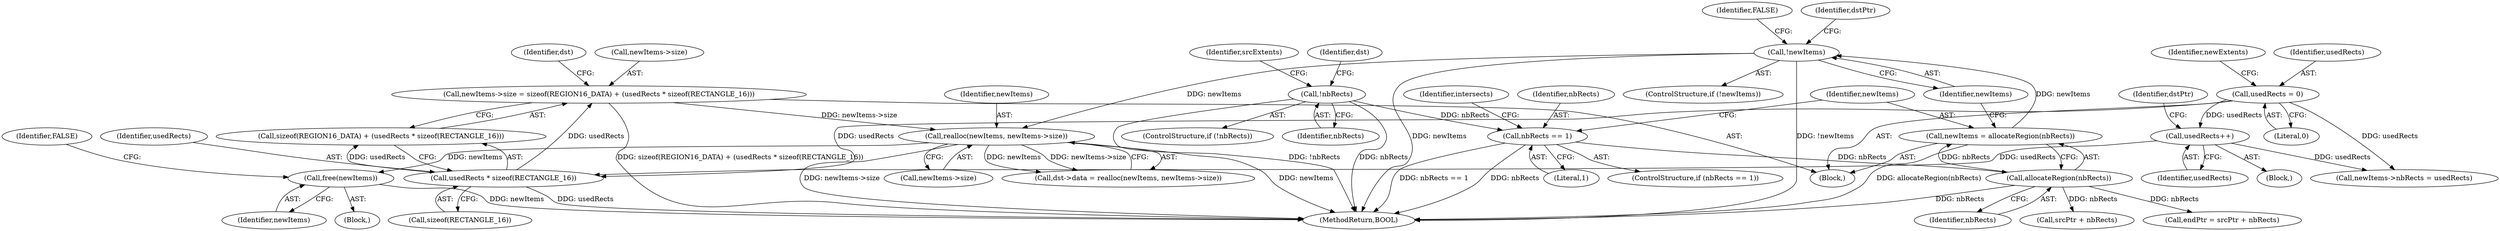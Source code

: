 digraph "0_FreeRDP_fc80ab45621bd966f70594c0b7393ec005a94007_0@API" {
"1000329" [label="(Call,free(newItems))"];
"1000318" [label="(Call,realloc(newItems, newItems->size))"];
"1000170" [label="(Call,!newItems)"];
"1000165" [label="(Call,newItems = allocateRegion(nbRects))"];
"1000167" [label="(Call,allocateRegion(nbRects))"];
"1000141" [label="(Call,nbRects == 1)"];
"1000129" [label="(Call,!nbRects)"];
"1000284" [label="(Call,newItems->size = sizeof(REGION16_DATA) + (usedRects * sizeof(RECTANGLE_16)))"];
"1000291" [label="(Call,usedRects * sizeof(RECTANGLE_16))"];
"1000221" [label="(Call,usedRects++)"];
"1000182" [label="(Call,usedRects = 0)"];
"1000222" [label="(Identifier,usedRects)"];
"1000292" [label="(Identifier,usedRects)"];
"1000170" [label="(Call,!newItems)"];
"1000187" [label="(Identifier,newExtents)"];
"1000129" [label="(Call,!nbRects)"];
"1000183" [label="(Identifier,usedRects)"];
"1000193" [label="(Call,srcPtr + nbRects)"];
"1000320" [label="(Call,newItems->size)"];
"1000291" [label="(Call,usedRects * sizeof(RECTANGLE_16))"];
"1000184" [label="(Literal,0)"];
"1000285" [label="(Call,newItems->size)"];
"1000142" [label="(Identifier,nbRects)"];
"1000318" [label="(Call,realloc(newItems, newItems->size))"];
"1000221" [label="(Call,usedRects++)"];
"1000329" [label="(Call,free(newItems))"];
"1000169" [label="(ControlStructure,if (!newItems))"];
"1000341" [label="(MethodReturn,BOOL)"];
"1000300" [label="(Identifier,dst)"];
"1000133" [label="(Identifier,dst)"];
"1000137" [label="(Identifier,srcExtents)"];
"1000330" [label="(Identifier,newItems)"];
"1000166" [label="(Identifier,newItems)"];
"1000140" [label="(ControlStructure,if (nbRects == 1))"];
"1000328" [label="(Block,)"];
"1000128" [label="(ControlStructure,if (!nbRects))"];
"1000165" [label="(Call,newItems = allocateRegion(nbRects))"];
"1000141" [label="(Call,nbRects == 1)"];
"1000171" [label="(Identifier,newItems)"];
"1000173" [label="(Identifier,FALSE)"];
"1000143" [label="(Literal,1)"];
"1000182" [label="(Call,usedRects = 0)"];
"1000106" [label="(Block,)"];
"1000288" [label="(Call,sizeof(REGION16_DATA) + (usedRects * sizeof(RECTANGLE_16)))"];
"1000332" [label="(Identifier,FALSE)"];
"1000319" [label="(Identifier,newItems)"];
"1000167" [label="(Call,allocateRegion(nbRects))"];
"1000191" [label="(Call,endPtr = srcPtr + nbRects)"];
"1000147" [label="(Identifier,intersects)"];
"1000224" [label="(Identifier,dstPtr)"];
"1000279" [label="(Call,newItems->nbRects = usedRects)"];
"1000284" [label="(Call,newItems->size = sizeof(REGION16_DATA) + (usedRects * sizeof(RECTANGLE_16)))"];
"1000130" [label="(Identifier,nbRects)"];
"1000175" [label="(Identifier,dstPtr)"];
"1000314" [label="(Call,dst->data = realloc(newItems, newItems->size))"];
"1000216" [label="(Block,)"];
"1000293" [label="(Call,sizeof(RECTANGLE_16))"];
"1000168" [label="(Identifier,nbRects)"];
"1000329" -> "1000328"  [label="AST: "];
"1000329" -> "1000330"  [label="CFG: "];
"1000330" -> "1000329"  [label="AST: "];
"1000332" -> "1000329"  [label="CFG: "];
"1000329" -> "1000341"  [label="DDG: newItems"];
"1000318" -> "1000329"  [label="DDG: newItems"];
"1000318" -> "1000314"  [label="AST: "];
"1000318" -> "1000320"  [label="CFG: "];
"1000319" -> "1000318"  [label="AST: "];
"1000320" -> "1000318"  [label="AST: "];
"1000314" -> "1000318"  [label="CFG: "];
"1000318" -> "1000341"  [label="DDG: newItems"];
"1000318" -> "1000341"  [label="DDG: newItems->size"];
"1000318" -> "1000314"  [label="DDG: newItems"];
"1000318" -> "1000314"  [label="DDG: newItems->size"];
"1000170" -> "1000318"  [label="DDG: newItems"];
"1000284" -> "1000318"  [label="DDG: newItems->size"];
"1000170" -> "1000169"  [label="AST: "];
"1000170" -> "1000171"  [label="CFG: "];
"1000171" -> "1000170"  [label="AST: "];
"1000173" -> "1000170"  [label="CFG: "];
"1000175" -> "1000170"  [label="CFG: "];
"1000170" -> "1000341"  [label="DDG: newItems"];
"1000170" -> "1000341"  [label="DDG: !newItems"];
"1000165" -> "1000170"  [label="DDG: newItems"];
"1000165" -> "1000106"  [label="AST: "];
"1000165" -> "1000167"  [label="CFG: "];
"1000166" -> "1000165"  [label="AST: "];
"1000167" -> "1000165"  [label="AST: "];
"1000171" -> "1000165"  [label="CFG: "];
"1000165" -> "1000341"  [label="DDG: allocateRegion(nbRects)"];
"1000167" -> "1000165"  [label="DDG: nbRects"];
"1000167" -> "1000168"  [label="CFG: "];
"1000168" -> "1000167"  [label="AST: "];
"1000167" -> "1000341"  [label="DDG: nbRects"];
"1000141" -> "1000167"  [label="DDG: nbRects"];
"1000167" -> "1000191"  [label="DDG: nbRects"];
"1000167" -> "1000193"  [label="DDG: nbRects"];
"1000141" -> "1000140"  [label="AST: "];
"1000141" -> "1000143"  [label="CFG: "];
"1000142" -> "1000141"  [label="AST: "];
"1000143" -> "1000141"  [label="AST: "];
"1000147" -> "1000141"  [label="CFG: "];
"1000166" -> "1000141"  [label="CFG: "];
"1000141" -> "1000341"  [label="DDG: nbRects"];
"1000141" -> "1000341"  [label="DDG: nbRects == 1"];
"1000129" -> "1000141"  [label="DDG: nbRects"];
"1000129" -> "1000128"  [label="AST: "];
"1000129" -> "1000130"  [label="CFG: "];
"1000130" -> "1000129"  [label="AST: "];
"1000133" -> "1000129"  [label="CFG: "];
"1000137" -> "1000129"  [label="CFG: "];
"1000129" -> "1000341"  [label="DDG: nbRects"];
"1000129" -> "1000341"  [label="DDG: !nbRects"];
"1000284" -> "1000106"  [label="AST: "];
"1000284" -> "1000288"  [label="CFG: "];
"1000285" -> "1000284"  [label="AST: "];
"1000288" -> "1000284"  [label="AST: "];
"1000300" -> "1000284"  [label="CFG: "];
"1000284" -> "1000341"  [label="DDG: sizeof(REGION16_DATA) + (usedRects * sizeof(RECTANGLE_16))"];
"1000291" -> "1000284"  [label="DDG: usedRects"];
"1000291" -> "1000288"  [label="AST: "];
"1000291" -> "1000293"  [label="CFG: "];
"1000292" -> "1000291"  [label="AST: "];
"1000293" -> "1000291"  [label="AST: "];
"1000288" -> "1000291"  [label="CFG: "];
"1000291" -> "1000341"  [label="DDG: usedRects"];
"1000291" -> "1000288"  [label="DDG: usedRects"];
"1000221" -> "1000291"  [label="DDG: usedRects"];
"1000182" -> "1000291"  [label="DDG: usedRects"];
"1000221" -> "1000216"  [label="AST: "];
"1000221" -> "1000222"  [label="CFG: "];
"1000222" -> "1000221"  [label="AST: "];
"1000224" -> "1000221"  [label="CFG: "];
"1000182" -> "1000221"  [label="DDG: usedRects"];
"1000221" -> "1000279"  [label="DDG: usedRects"];
"1000182" -> "1000106"  [label="AST: "];
"1000182" -> "1000184"  [label="CFG: "];
"1000183" -> "1000182"  [label="AST: "];
"1000184" -> "1000182"  [label="AST: "];
"1000187" -> "1000182"  [label="CFG: "];
"1000182" -> "1000279"  [label="DDG: usedRects"];
}
